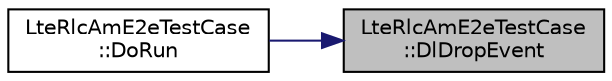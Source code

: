 digraph "LteRlcAmE2eTestCase::DlDropEvent"
{
 // LATEX_PDF_SIZE
  edge [fontname="Helvetica",fontsize="10",labelfontname="Helvetica",labelfontsize="10"];
  node [fontname="Helvetica",fontsize="10",shape=record];
  rankdir="RL";
  Node1 [label="LteRlcAmE2eTestCase\l::DlDropEvent",height=0.2,width=0.4,color="black", fillcolor="grey75", style="filled", fontcolor="black",tooltip="DL drop event."];
  Node1 -> Node2 [dir="back",color="midnightblue",fontsize="10",style="solid",fontname="Helvetica"];
  Node2 [label="LteRlcAmE2eTestCase\l::DoRun",height=0.2,width=0.4,color="black", fillcolor="white", style="filled",URL="$class_lte_rlc_am_e2e_test_case.html#a96cf405c2fe8e9a1c878c615b185d419",tooltip="Implementation to actually run this TestCase."];
}
